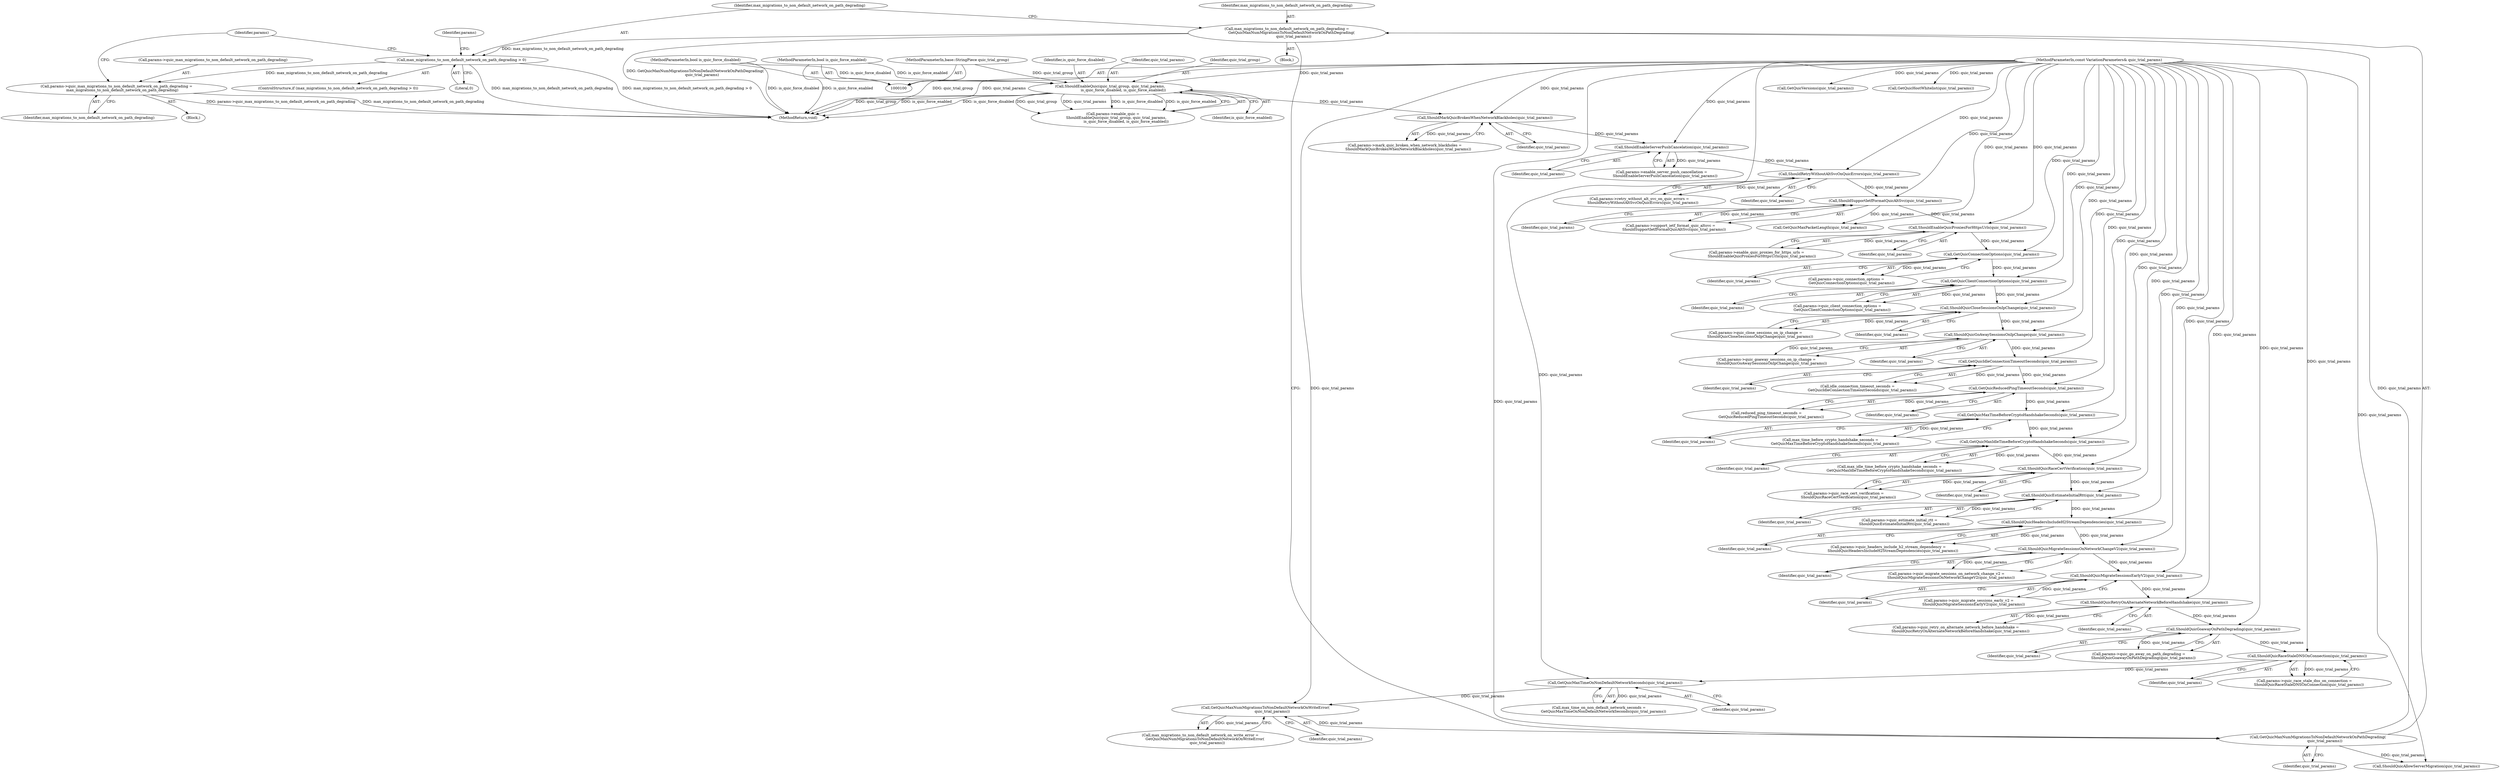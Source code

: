 digraph "0_Chrome_fd2335678e96c34d14f4b20f0d9613dfbd1ccdb4@pointer" {
"1000329" [label="(Call,params->quic_max_migrations_to_non_default_network_on_path_degrading =\n          max_migrations_to_non_default_network_on_path_degrading)"];
"1000325" [label="(Call,max_migrations_to_non_default_network_on_path_degrading > 0)"];
"1000320" [label="(Call,max_migrations_to_non_default_network_on_path_degrading =\n        GetQuicMaxNumMigrationsToNonDefaultNetworkOnPathDegrading(\n            quic_trial_params))"];
"1000322" [label="(Call,GetQuicMaxNumMigrationsToNonDefaultNetworkOnPathDegrading(\n            quic_trial_params))"];
"1000307" [label="(Call,GetQuicMaxNumMigrationsToNonDefaultNetworkOnWriteError(\n            quic_trial_params))"];
"1000291" [label="(Call,GetQuicMaxTimeOnNonDefaultNetworkSeconds(quic_trial_params))"];
"1000286" [label="(Call,ShouldQuicRaceStaleDNSOnConnection(quic_trial_params))"];
"1000280" [label="(Call,ShouldQuicGoawayOnPathDegrading(quic_trial_params))"];
"1000274" [label="(Call,ShouldQuicRetryOnAlternateNetworkBeforeHandshake(quic_trial_params))"];
"1000268" [label="(Call,ShouldQuicMigrateSessionsEarlyV2(quic_trial_params))"];
"1000262" [label="(Call,ShouldQuicMigrateSessionsOnNetworkChangeV2(quic_trial_params))"];
"1000256" [label="(Call,ShouldQuicHeadersIncludeH2StreamDependencies(quic_trial_params))"];
"1000250" [label="(Call,ShouldQuicEstimateInitialRtt(quic_trial_params))"];
"1000244" [label="(Call,ShouldQuicRaceCertVerification(quic_trial_params))"];
"1000228" [label="(Call,GetQuicMaxIdleTimeBeforeCryptoHandshakeSeconds(quic_trial_params))"];
"1000213" [label="(Call,GetQuicMaxTimeBeforeCryptoHandshakeSeconds(quic_trial_params))"];
"1000194" [label="(Call,GetQuicReducedPingTimeoutSeconds(quic_trial_params))"];
"1000179" [label="(Call,GetQuicIdleConnectionTimeoutSeconds(quic_trial_params))"];
"1000174" [label="(Call,ShouldQuicGoAwaySessionsOnIpChange(quic_trial_params))"];
"1000168" [label="(Call,ShouldQuicCloseSessionsOnIpChange(quic_trial_params))"];
"1000162" [label="(Call,GetQuicClientConnectionOptions(quic_trial_params))"];
"1000156" [label="(Call,GetQuicConnectionOptions(quic_trial_params))"];
"1000150" [label="(Call,ShouldEnableQuicProxiesForHttpsUrls(quic_trial_params))"];
"1000139" [label="(Call,ShouldSupportIetfFormatQuicAltSvc(quic_trial_params))"];
"1000133" [label="(Call,ShouldRetryWithoutAltSvcOnQuicErrors(quic_trial_params))"];
"1000127" [label="(Call,ShouldEnableServerPushCancelation(quic_trial_params))"];
"1000121" [label="(Call,ShouldMarkQuicBrokenWhenNetworkBlackholes(quic_trial_params))"];
"1000112" [label="(Call,ShouldEnableQuic(quic_trial_group, quic_trial_params,\n                       is_quic_force_disabled, is_quic_force_enabled))"];
"1000101" [label="(MethodParameterIn,base::StringPiece quic_trial_group)"];
"1000102" [label="(MethodParameterIn,const VariationParameters& quic_trial_params)"];
"1000103" [label="(MethodParameterIn,bool is_quic_force_disabled)"];
"1000104" [label="(MethodParameterIn,bool is_quic_force_enabled)"];
"1000133" [label="(Call,ShouldRetryWithoutAltSvcOnQuicErrors(quic_trial_params))"];
"1000177" [label="(Call,idle_connection_timeout_seconds =\n        GetQuicIdleConnectionTimeoutSeconds(quic_trial_params))"];
"1000226" [label="(Call,max_idle_time_before_crypto_handshake_seconds =\n        GetQuicMaxIdleTimeBeforeCryptoHandshakeSeconds(quic_trial_params))"];
"1000275" [label="(Identifier,quic_trial_params)"];
"1000134" [label="(Identifier,quic_trial_params)"];
"1000252" [label="(Call,params->quic_headers_include_h2_stream_dependency =\n        ShouldQuicHeadersIncludeH2StreamDependencies(quic_trial_params))"];
"1000264" [label="(Call,params->quic_migrate_sessions_early_v2 =\n        ShouldQuicMigrateSessionsEarlyV2(quic_trial_params))"];
"1000257" [label="(Identifier,quic_trial_params)"];
"1000250" [label="(Call,ShouldQuicEstimateInitialRtt(quic_trial_params))"];
"1000129" [label="(Call,params->retry_without_alt_svc_on_quic_errors =\n      ShouldRetryWithoutAltSvcOnQuicErrors(quic_trial_params))"];
"1000369" [label="(Call,GetQuicVersions(quic_trial_params))"];
"1000127" [label="(Call,ShouldEnableServerPushCancelation(quic_trial_params))"];
"1000213" [label="(Call,GetQuicMaxTimeBeforeCryptoHandshakeSeconds(quic_trial_params))"];
"1000135" [label="(Call,params->support_ietf_format_quic_altsvc =\n      ShouldSupportIetfFormatQuicAltSvc(quic_trial_params))"];
"1000139" [label="(Call,ShouldSupportIetfFormatQuicAltSvc(quic_trial_params))"];
"1000175" [label="(Identifier,quic_trial_params)"];
"1000180" [label="(Identifier,quic_trial_params)"];
"1000268" [label="(Call,ShouldQuicMigrateSessionsEarlyV2(quic_trial_params))"];
"1000325" [label="(Call,max_migrations_to_non_default_network_on_path_degrading > 0)"];
"1000308" [label="(Identifier,quic_trial_params)"];
"1000246" [label="(Call,params->quic_estimate_initial_rtt =\n        ShouldQuicEstimateInitialRtt(quic_trial_params))"];
"1000179" [label="(Call,GetQuicIdleConnectionTimeoutSeconds(quic_trial_params))"];
"1000322" [label="(Call,GetQuicMaxNumMigrationsToNonDefaultNetworkOnPathDegrading(\n            quic_trial_params))"];
"1000270" [label="(Call,params->quic_retry_on_alternate_network_before_handshake =\n        ShouldQuicRetryOnAlternateNetworkBeforeHandshake(quic_trial_params))"];
"1000116" [label="(Identifier,is_quic_force_enabled)"];
"1000258" [label="(Call,params->quic_migrate_sessions_on_network_change_v2 =\n        ShouldQuicMigrateSessionsOnNetworkChangeV2(quic_trial_params))"];
"1000330" [label="(Call,params->quic_max_migrations_to_non_default_network_on_path_degrading)"];
"1000194" [label="(Call,GetQuicReducedPingTimeoutSeconds(quic_trial_params))"];
"1000336" [label="(Identifier,params)"];
"1000329" [label="(Call,params->quic_max_migrations_to_non_default_network_on_path_degrading =\n          max_migrations_to_non_default_network_on_path_degrading)"];
"1000168" [label="(Call,ShouldQuicCloseSessionsOnIpChange(quic_trial_params))"];
"1000324" [label="(ControlStructure,if (max_migrations_to_non_default_network_on_path_degrading > 0))"];
"1000123" [label="(Call,params->enable_server_push_cancellation =\n      ShouldEnableServerPushCancelation(quic_trial_params))"];
"1000286" [label="(Call,ShouldQuicRaceStaleDNSOnConnection(quic_trial_params))"];
"1000152" [label="(Call,params->quic_connection_options =\n         GetQuicConnectionOptions(quic_trial_params))"];
"1000115" [label="(Identifier,is_quic_force_disabled)"];
"1000333" [label="(Identifier,max_migrations_to_non_default_network_on_path_degrading)"];
"1000140" [label="(Identifier,quic_trial_params)"];
"1000162" [label="(Call,GetQuicClientConnectionOptions(quic_trial_params))"];
"1000327" [label="(Literal,0)"];
"1000157" [label="(Identifier,quic_trial_params)"];
"1000229" [label="(Identifier,quic_trial_params)"];
"1000117" [label="(Call,params->mark_quic_broken_when_network_blackholes =\n      ShouldMarkQuicBrokenWhenNetworkBlackholes(quic_trial_params))"];
"1000323" [label="(Identifier,quic_trial_params)"];
"1000326" [label="(Identifier,max_migrations_to_non_default_network_on_path_degrading)"];
"1000245" [label="(Identifier,quic_trial_params)"];
"1000282" [label="(Call,params->quic_race_stale_dns_on_connection =\n        ShouldQuicRaceStaleDNSOnConnection(quic_trial_params))"];
"1000228" [label="(Call,GetQuicMaxIdleTimeBeforeCryptoHandshakeSeconds(quic_trial_params))"];
"1000102" [label="(MethodParameterIn,const VariationParameters& quic_trial_params)"];
"1000287" [label="(Identifier,quic_trial_params)"];
"1000305" [label="(Call,max_migrations_to_non_default_network_on_write_error =\n        GetQuicMaxNumMigrationsToNonDefaultNetworkOnWriteError(\n            quic_trial_params))"];
"1000104" [label="(MethodParameterIn,bool is_quic_force_enabled)"];
"1000151" [label="(Identifier,quic_trial_params)"];
"1000379" [label="(MethodReturn,void)"];
"1000169" [label="(Identifier,quic_trial_params)"];
"1000263" [label="(Identifier,quic_trial_params)"];
"1000114" [label="(Identifier,quic_trial_params)"];
"1000291" [label="(Call,GetQuicMaxTimeOnNonDefaultNetworkSeconds(quic_trial_params))"];
"1000195" [label="(Identifier,quic_trial_params)"];
"1000292" [label="(Identifier,quic_trial_params)"];
"1000269" [label="(Identifier,quic_trial_params)"];
"1000240" [label="(Call,params->quic_race_cert_verification =\n        ShouldQuicRaceCertVerification(quic_trial_params))"];
"1000211" [label="(Call,max_time_before_crypto_handshake_seconds =\n        GetQuicMaxTimeBeforeCryptoHandshakeSeconds(quic_trial_params))"];
"1000344" [label="(Call,GetQuicHostWhitelist(quic_trial_params))"];
"1000108" [label="(Call,params->enable_quic =\n      ShouldEnableQuic(quic_trial_group, quic_trial_params,\n                       is_quic_force_disabled, is_quic_force_enabled))"];
"1000244" [label="(Call,ShouldQuicRaceCertVerification(quic_trial_params))"];
"1000170" [label="(Call,params->quic_goaway_sessions_on_ip_change =\n        ShouldQuicGoAwaySessionsOnIpChange(quic_trial_params))"];
"1000146" [label="(Call,params->enable_quic_proxies_for_https_urls =\n         ShouldEnableQuicProxiesForHttpsUrls(quic_trial_params))"];
"1000121" [label="(Call,ShouldMarkQuicBrokenWhenNetworkBlackholes(quic_trial_params))"];
"1000112" [label="(Call,ShouldEnableQuic(quic_trial_group, quic_trial_params,\n                       is_quic_force_disabled, is_quic_force_enabled))"];
"1000101" [label="(MethodParameterIn,base::StringPiece quic_trial_group)"];
"1000158" [label="(Call,params->quic_client_connection_options =\n        GetQuicClientConnectionOptions(quic_trial_params))"];
"1000349" [label="(Call,GetQuicMaxPacketLength(quic_trial_params))"];
"1000163" [label="(Identifier,quic_trial_params)"];
"1000122" [label="(Identifier,quic_trial_params)"];
"1000276" [label="(Call,params->quic_go_away_on_path_degrading =\n        ShouldQuicGoawayOnPathDegrading(quic_trial_params))"];
"1000262" [label="(Call,ShouldQuicMigrateSessionsOnNetworkChangeV2(quic_trial_params))"];
"1000320" [label="(Call,max_migrations_to_non_default_network_on_path_degrading =\n        GetQuicMaxNumMigrationsToNonDefaultNetworkOnPathDegrading(\n            quic_trial_params))"];
"1000338" [label="(Call,ShouldQuicAllowServerMigration(quic_trial_params))"];
"1000192" [label="(Call,reduced_ping_timeout_seconds =\n        GetQuicReducedPingTimeoutSeconds(quic_trial_params))"];
"1000289" [label="(Call,max_time_on_non_default_network_seconds =\n        GetQuicMaxTimeOnNonDefaultNetworkSeconds(quic_trial_params))"];
"1000156" [label="(Call,GetQuicConnectionOptions(quic_trial_params))"];
"1000280" [label="(Call,ShouldQuicGoawayOnPathDegrading(quic_trial_params))"];
"1000128" [label="(Identifier,quic_trial_params)"];
"1000321" [label="(Identifier,max_migrations_to_non_default_network_on_path_degrading)"];
"1000150" [label="(Call,ShouldEnableQuicProxiesForHttpsUrls(quic_trial_params))"];
"1000164" [label="(Call,params->quic_close_sessions_on_ip_change =\n        ShouldQuicCloseSessionsOnIpChange(quic_trial_params))"];
"1000174" [label="(Call,ShouldQuicGoAwaySessionsOnIpChange(quic_trial_params))"];
"1000251" [label="(Identifier,quic_trial_params)"];
"1000256" [label="(Call,ShouldQuicHeadersIncludeH2StreamDependencies(quic_trial_params))"];
"1000145" [label="(Block,)"];
"1000214" [label="(Identifier,quic_trial_params)"];
"1000281" [label="(Identifier,quic_trial_params)"];
"1000328" [label="(Block,)"];
"1000103" [label="(MethodParameterIn,bool is_quic_force_disabled)"];
"1000331" [label="(Identifier,params)"];
"1000113" [label="(Identifier,quic_trial_group)"];
"1000307" [label="(Call,GetQuicMaxNumMigrationsToNonDefaultNetworkOnWriteError(\n            quic_trial_params))"];
"1000274" [label="(Call,ShouldQuicRetryOnAlternateNetworkBeforeHandshake(quic_trial_params))"];
"1000329" -> "1000328"  [label="AST: "];
"1000329" -> "1000333"  [label="CFG: "];
"1000330" -> "1000329"  [label="AST: "];
"1000333" -> "1000329"  [label="AST: "];
"1000336" -> "1000329"  [label="CFG: "];
"1000329" -> "1000379"  [label="DDG: max_migrations_to_non_default_network_on_path_degrading"];
"1000329" -> "1000379"  [label="DDG: params->quic_max_migrations_to_non_default_network_on_path_degrading"];
"1000325" -> "1000329"  [label="DDG: max_migrations_to_non_default_network_on_path_degrading"];
"1000325" -> "1000324"  [label="AST: "];
"1000325" -> "1000327"  [label="CFG: "];
"1000326" -> "1000325"  [label="AST: "];
"1000327" -> "1000325"  [label="AST: "];
"1000331" -> "1000325"  [label="CFG: "];
"1000336" -> "1000325"  [label="CFG: "];
"1000325" -> "1000379"  [label="DDG: max_migrations_to_non_default_network_on_path_degrading"];
"1000325" -> "1000379"  [label="DDG: max_migrations_to_non_default_network_on_path_degrading > 0"];
"1000320" -> "1000325"  [label="DDG: max_migrations_to_non_default_network_on_path_degrading"];
"1000320" -> "1000145"  [label="AST: "];
"1000320" -> "1000322"  [label="CFG: "];
"1000321" -> "1000320"  [label="AST: "];
"1000322" -> "1000320"  [label="AST: "];
"1000326" -> "1000320"  [label="CFG: "];
"1000320" -> "1000379"  [label="DDG: GetQuicMaxNumMigrationsToNonDefaultNetworkOnPathDegrading(\n            quic_trial_params)"];
"1000322" -> "1000320"  [label="DDG: quic_trial_params"];
"1000322" -> "1000323"  [label="CFG: "];
"1000323" -> "1000322"  [label="AST: "];
"1000307" -> "1000322"  [label="DDG: quic_trial_params"];
"1000102" -> "1000322"  [label="DDG: quic_trial_params"];
"1000322" -> "1000338"  [label="DDG: quic_trial_params"];
"1000307" -> "1000305"  [label="AST: "];
"1000307" -> "1000308"  [label="CFG: "];
"1000308" -> "1000307"  [label="AST: "];
"1000305" -> "1000307"  [label="CFG: "];
"1000307" -> "1000305"  [label="DDG: quic_trial_params"];
"1000291" -> "1000307"  [label="DDG: quic_trial_params"];
"1000102" -> "1000307"  [label="DDG: quic_trial_params"];
"1000291" -> "1000289"  [label="AST: "];
"1000291" -> "1000292"  [label="CFG: "];
"1000292" -> "1000291"  [label="AST: "];
"1000289" -> "1000291"  [label="CFG: "];
"1000291" -> "1000289"  [label="DDG: quic_trial_params"];
"1000286" -> "1000291"  [label="DDG: quic_trial_params"];
"1000102" -> "1000291"  [label="DDG: quic_trial_params"];
"1000286" -> "1000282"  [label="AST: "];
"1000286" -> "1000287"  [label="CFG: "];
"1000287" -> "1000286"  [label="AST: "];
"1000282" -> "1000286"  [label="CFG: "];
"1000286" -> "1000282"  [label="DDG: quic_trial_params"];
"1000280" -> "1000286"  [label="DDG: quic_trial_params"];
"1000102" -> "1000286"  [label="DDG: quic_trial_params"];
"1000280" -> "1000276"  [label="AST: "];
"1000280" -> "1000281"  [label="CFG: "];
"1000281" -> "1000280"  [label="AST: "];
"1000276" -> "1000280"  [label="CFG: "];
"1000280" -> "1000276"  [label="DDG: quic_trial_params"];
"1000274" -> "1000280"  [label="DDG: quic_trial_params"];
"1000102" -> "1000280"  [label="DDG: quic_trial_params"];
"1000274" -> "1000270"  [label="AST: "];
"1000274" -> "1000275"  [label="CFG: "];
"1000275" -> "1000274"  [label="AST: "];
"1000270" -> "1000274"  [label="CFG: "];
"1000274" -> "1000270"  [label="DDG: quic_trial_params"];
"1000268" -> "1000274"  [label="DDG: quic_trial_params"];
"1000102" -> "1000274"  [label="DDG: quic_trial_params"];
"1000268" -> "1000264"  [label="AST: "];
"1000268" -> "1000269"  [label="CFG: "];
"1000269" -> "1000268"  [label="AST: "];
"1000264" -> "1000268"  [label="CFG: "];
"1000268" -> "1000264"  [label="DDG: quic_trial_params"];
"1000262" -> "1000268"  [label="DDG: quic_trial_params"];
"1000102" -> "1000268"  [label="DDG: quic_trial_params"];
"1000262" -> "1000258"  [label="AST: "];
"1000262" -> "1000263"  [label="CFG: "];
"1000263" -> "1000262"  [label="AST: "];
"1000258" -> "1000262"  [label="CFG: "];
"1000262" -> "1000258"  [label="DDG: quic_trial_params"];
"1000256" -> "1000262"  [label="DDG: quic_trial_params"];
"1000102" -> "1000262"  [label="DDG: quic_trial_params"];
"1000256" -> "1000252"  [label="AST: "];
"1000256" -> "1000257"  [label="CFG: "];
"1000257" -> "1000256"  [label="AST: "];
"1000252" -> "1000256"  [label="CFG: "];
"1000256" -> "1000252"  [label="DDG: quic_trial_params"];
"1000250" -> "1000256"  [label="DDG: quic_trial_params"];
"1000102" -> "1000256"  [label="DDG: quic_trial_params"];
"1000250" -> "1000246"  [label="AST: "];
"1000250" -> "1000251"  [label="CFG: "];
"1000251" -> "1000250"  [label="AST: "];
"1000246" -> "1000250"  [label="CFG: "];
"1000250" -> "1000246"  [label="DDG: quic_trial_params"];
"1000244" -> "1000250"  [label="DDG: quic_trial_params"];
"1000102" -> "1000250"  [label="DDG: quic_trial_params"];
"1000244" -> "1000240"  [label="AST: "];
"1000244" -> "1000245"  [label="CFG: "];
"1000245" -> "1000244"  [label="AST: "];
"1000240" -> "1000244"  [label="CFG: "];
"1000244" -> "1000240"  [label="DDG: quic_trial_params"];
"1000228" -> "1000244"  [label="DDG: quic_trial_params"];
"1000102" -> "1000244"  [label="DDG: quic_trial_params"];
"1000228" -> "1000226"  [label="AST: "];
"1000228" -> "1000229"  [label="CFG: "];
"1000229" -> "1000228"  [label="AST: "];
"1000226" -> "1000228"  [label="CFG: "];
"1000228" -> "1000226"  [label="DDG: quic_trial_params"];
"1000213" -> "1000228"  [label="DDG: quic_trial_params"];
"1000102" -> "1000228"  [label="DDG: quic_trial_params"];
"1000213" -> "1000211"  [label="AST: "];
"1000213" -> "1000214"  [label="CFG: "];
"1000214" -> "1000213"  [label="AST: "];
"1000211" -> "1000213"  [label="CFG: "];
"1000213" -> "1000211"  [label="DDG: quic_trial_params"];
"1000194" -> "1000213"  [label="DDG: quic_trial_params"];
"1000102" -> "1000213"  [label="DDG: quic_trial_params"];
"1000194" -> "1000192"  [label="AST: "];
"1000194" -> "1000195"  [label="CFG: "];
"1000195" -> "1000194"  [label="AST: "];
"1000192" -> "1000194"  [label="CFG: "];
"1000194" -> "1000192"  [label="DDG: quic_trial_params"];
"1000179" -> "1000194"  [label="DDG: quic_trial_params"];
"1000102" -> "1000194"  [label="DDG: quic_trial_params"];
"1000179" -> "1000177"  [label="AST: "];
"1000179" -> "1000180"  [label="CFG: "];
"1000180" -> "1000179"  [label="AST: "];
"1000177" -> "1000179"  [label="CFG: "];
"1000179" -> "1000177"  [label="DDG: quic_trial_params"];
"1000174" -> "1000179"  [label="DDG: quic_trial_params"];
"1000102" -> "1000179"  [label="DDG: quic_trial_params"];
"1000174" -> "1000170"  [label="AST: "];
"1000174" -> "1000175"  [label="CFG: "];
"1000175" -> "1000174"  [label="AST: "];
"1000170" -> "1000174"  [label="CFG: "];
"1000174" -> "1000170"  [label="DDG: quic_trial_params"];
"1000168" -> "1000174"  [label="DDG: quic_trial_params"];
"1000102" -> "1000174"  [label="DDG: quic_trial_params"];
"1000168" -> "1000164"  [label="AST: "];
"1000168" -> "1000169"  [label="CFG: "];
"1000169" -> "1000168"  [label="AST: "];
"1000164" -> "1000168"  [label="CFG: "];
"1000168" -> "1000164"  [label="DDG: quic_trial_params"];
"1000162" -> "1000168"  [label="DDG: quic_trial_params"];
"1000102" -> "1000168"  [label="DDG: quic_trial_params"];
"1000162" -> "1000158"  [label="AST: "];
"1000162" -> "1000163"  [label="CFG: "];
"1000163" -> "1000162"  [label="AST: "];
"1000158" -> "1000162"  [label="CFG: "];
"1000162" -> "1000158"  [label="DDG: quic_trial_params"];
"1000156" -> "1000162"  [label="DDG: quic_trial_params"];
"1000102" -> "1000162"  [label="DDG: quic_trial_params"];
"1000156" -> "1000152"  [label="AST: "];
"1000156" -> "1000157"  [label="CFG: "];
"1000157" -> "1000156"  [label="AST: "];
"1000152" -> "1000156"  [label="CFG: "];
"1000156" -> "1000152"  [label="DDG: quic_trial_params"];
"1000150" -> "1000156"  [label="DDG: quic_trial_params"];
"1000102" -> "1000156"  [label="DDG: quic_trial_params"];
"1000150" -> "1000146"  [label="AST: "];
"1000150" -> "1000151"  [label="CFG: "];
"1000151" -> "1000150"  [label="AST: "];
"1000146" -> "1000150"  [label="CFG: "];
"1000150" -> "1000146"  [label="DDG: quic_trial_params"];
"1000139" -> "1000150"  [label="DDG: quic_trial_params"];
"1000102" -> "1000150"  [label="DDG: quic_trial_params"];
"1000139" -> "1000135"  [label="AST: "];
"1000139" -> "1000140"  [label="CFG: "];
"1000140" -> "1000139"  [label="AST: "];
"1000135" -> "1000139"  [label="CFG: "];
"1000139" -> "1000135"  [label="DDG: quic_trial_params"];
"1000133" -> "1000139"  [label="DDG: quic_trial_params"];
"1000102" -> "1000139"  [label="DDG: quic_trial_params"];
"1000139" -> "1000349"  [label="DDG: quic_trial_params"];
"1000133" -> "1000129"  [label="AST: "];
"1000133" -> "1000134"  [label="CFG: "];
"1000134" -> "1000133"  [label="AST: "];
"1000129" -> "1000133"  [label="CFG: "];
"1000133" -> "1000129"  [label="DDG: quic_trial_params"];
"1000127" -> "1000133"  [label="DDG: quic_trial_params"];
"1000102" -> "1000133"  [label="DDG: quic_trial_params"];
"1000127" -> "1000123"  [label="AST: "];
"1000127" -> "1000128"  [label="CFG: "];
"1000128" -> "1000127"  [label="AST: "];
"1000123" -> "1000127"  [label="CFG: "];
"1000127" -> "1000123"  [label="DDG: quic_trial_params"];
"1000121" -> "1000127"  [label="DDG: quic_trial_params"];
"1000102" -> "1000127"  [label="DDG: quic_trial_params"];
"1000121" -> "1000117"  [label="AST: "];
"1000121" -> "1000122"  [label="CFG: "];
"1000122" -> "1000121"  [label="AST: "];
"1000117" -> "1000121"  [label="CFG: "];
"1000121" -> "1000117"  [label="DDG: quic_trial_params"];
"1000112" -> "1000121"  [label="DDG: quic_trial_params"];
"1000102" -> "1000121"  [label="DDG: quic_trial_params"];
"1000112" -> "1000108"  [label="AST: "];
"1000112" -> "1000116"  [label="CFG: "];
"1000113" -> "1000112"  [label="AST: "];
"1000114" -> "1000112"  [label="AST: "];
"1000115" -> "1000112"  [label="AST: "];
"1000116" -> "1000112"  [label="AST: "];
"1000108" -> "1000112"  [label="CFG: "];
"1000112" -> "1000379"  [label="DDG: is_quic_force_disabled"];
"1000112" -> "1000379"  [label="DDG: quic_trial_group"];
"1000112" -> "1000379"  [label="DDG: is_quic_force_enabled"];
"1000112" -> "1000108"  [label="DDG: quic_trial_group"];
"1000112" -> "1000108"  [label="DDG: quic_trial_params"];
"1000112" -> "1000108"  [label="DDG: is_quic_force_disabled"];
"1000112" -> "1000108"  [label="DDG: is_quic_force_enabled"];
"1000101" -> "1000112"  [label="DDG: quic_trial_group"];
"1000102" -> "1000112"  [label="DDG: quic_trial_params"];
"1000103" -> "1000112"  [label="DDG: is_quic_force_disabled"];
"1000104" -> "1000112"  [label="DDG: is_quic_force_enabled"];
"1000101" -> "1000100"  [label="AST: "];
"1000101" -> "1000379"  [label="DDG: quic_trial_group"];
"1000102" -> "1000100"  [label="AST: "];
"1000102" -> "1000379"  [label="DDG: quic_trial_params"];
"1000102" -> "1000338"  [label="DDG: quic_trial_params"];
"1000102" -> "1000344"  [label="DDG: quic_trial_params"];
"1000102" -> "1000349"  [label="DDG: quic_trial_params"];
"1000102" -> "1000369"  [label="DDG: quic_trial_params"];
"1000103" -> "1000100"  [label="AST: "];
"1000103" -> "1000379"  [label="DDG: is_quic_force_disabled"];
"1000104" -> "1000100"  [label="AST: "];
"1000104" -> "1000379"  [label="DDG: is_quic_force_enabled"];
}
